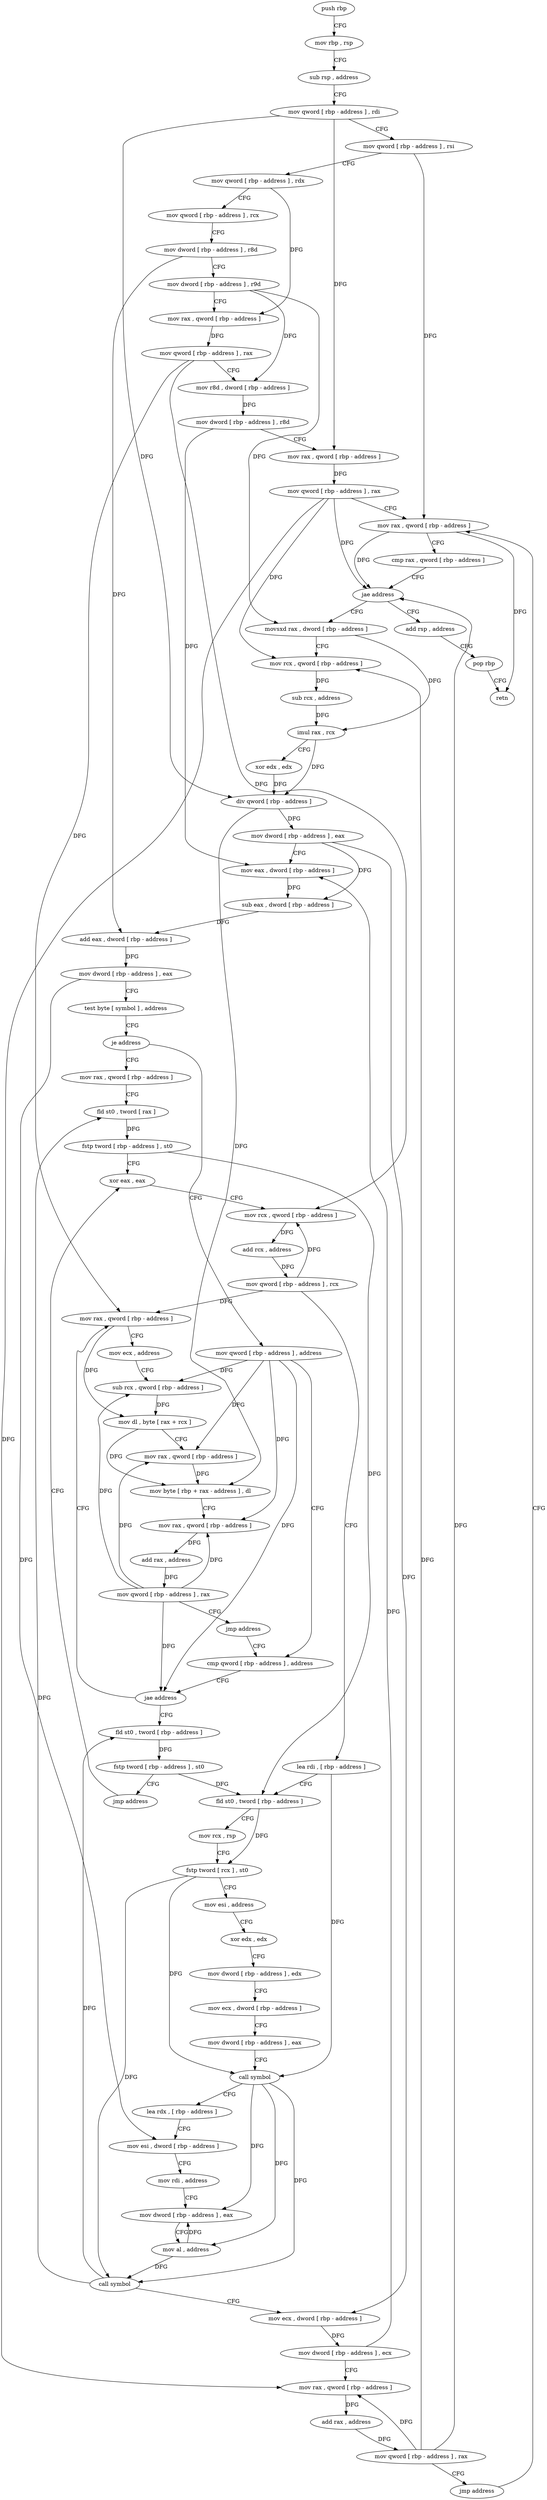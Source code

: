 digraph "func" {
"4216384" [label = "push rbp" ]
"4216385" [label = "mov rbp , rsp" ]
"4216388" [label = "sub rsp , address" ]
"4216395" [label = "mov qword [ rbp - address ] , rdi" ]
"4216399" [label = "mov qword [ rbp - address ] , rsi" ]
"4216403" [label = "mov qword [ rbp - address ] , rdx" ]
"4216407" [label = "mov qword [ rbp - address ] , rcx" ]
"4216411" [label = "mov dword [ rbp - address ] , r8d" ]
"4216415" [label = "mov dword [ rbp - address ] , r9d" ]
"4216419" [label = "mov rax , qword [ rbp - address ]" ]
"4216423" [label = "mov qword [ rbp - address ] , rax" ]
"4216427" [label = "mov r8d , dword [ rbp - address ]" ]
"4216431" [label = "mov dword [ rbp - address ] , r8d" ]
"4216435" [label = "mov rax , qword [ rbp - address ]" ]
"4216439" [label = "mov qword [ rbp - address ] , rax" ]
"4216443" [label = "mov rax , qword [ rbp - address ]" ]
"4216710" [label = "add rsp , address" ]
"4216717" [label = "pop rbp" ]
"4216718" [label = "retn" ]
"4216457" [label = "movsxd rax , dword [ rbp - address ]" ]
"4216461" [label = "mov rcx , qword [ rbp - address ]" ]
"4216465" [label = "sub rcx , address" ]
"4216472" [label = "imul rax , rcx" ]
"4216476" [label = "xor edx , edx" ]
"4216478" [label = "div qword [ rbp - address ]" ]
"4216482" [label = "mov dword [ rbp - address ] , eax" ]
"4216485" [label = "mov eax , dword [ rbp - address ]" ]
"4216488" [label = "sub eax , dword [ rbp - address ]" ]
"4216491" [label = "add eax , dword [ rbp - address ]" ]
"4216494" [label = "mov dword [ rbp - address ] , eax" ]
"4216497" [label = "test byte [ symbol ] , address" ]
"4216505" [label = "je address" ]
"4216584" [label = "mov rax , qword [ rbp - address ]" ]
"4216511" [label = "mov qword [ rbp - address ] , address" ]
"4216588" [label = "fld st0 , tword [ rax ]" ]
"4216590" [label = "fstp tword [ rbp - address ] , st0" ]
"4216593" [label = "xor eax , eax" ]
"4216519" [label = "cmp qword [ rbp - address ] , address" ]
"4216447" [label = "cmp rax , qword [ rbp - address ]" ]
"4216451" [label = "jae address" ]
"4216573" [label = "fld st0 , tword [ rbp - address ]" ]
"4216576" [label = "fstp tword [ rbp - address ] , st0" ]
"4216579" [label = "jmp address" ]
"4216530" [label = "mov rax , qword [ rbp - address ]" ]
"4216534" [label = "mov ecx , address" ]
"4216539" [label = "sub rcx , qword [ rbp - address ]" ]
"4216543" [label = "mov dl , byte [ rax + rcx ]" ]
"4216546" [label = "mov rax , qword [ rbp - address ]" ]
"4216550" [label = "mov byte [ rbp + rax - address ] , dl" ]
"4216554" [label = "mov rax , qword [ rbp - address ]" ]
"4216558" [label = "add rax , address" ]
"4216564" [label = "mov qword [ rbp - address ] , rax" ]
"4216568" [label = "jmp address" ]
"4216595" [label = "mov rcx , qword [ rbp - address ]" ]
"4216599" [label = "add rcx , address" ]
"4216603" [label = "mov qword [ rbp - address ] , rcx" ]
"4216607" [label = "lea rdi , [ rbp - address ]" ]
"4216614" [label = "fld st0 , tword [ rbp - address ]" ]
"4216617" [label = "mov rcx , rsp" ]
"4216620" [label = "fstp tword [ rcx ] , st0" ]
"4216622" [label = "mov esi , address" ]
"4216627" [label = "xor edx , edx" ]
"4216629" [label = "mov dword [ rbp - address ] , edx" ]
"4216635" [label = "mov ecx , dword [ rbp - address ]" ]
"4216641" [label = "mov dword [ rbp - address ] , eax" ]
"4216647" [label = "call symbol" ]
"4216652" [label = "lea rdx , [ rbp - address ]" ]
"4216659" [label = "mov esi , dword [ rbp - address ]" ]
"4216662" [label = "mov rdi , address" ]
"4216672" [label = "mov dword [ rbp - address ] , eax" ]
"4216678" [label = "mov al , address" ]
"4216680" [label = "call symbol" ]
"4216685" [label = "mov ecx , dword [ rbp - address ]" ]
"4216688" [label = "mov dword [ rbp - address ] , ecx" ]
"4216691" [label = "mov rax , qword [ rbp - address ]" ]
"4216695" [label = "add rax , address" ]
"4216701" [label = "mov qword [ rbp - address ] , rax" ]
"4216705" [label = "jmp address" ]
"4216524" [label = "jae address" ]
"4216384" -> "4216385" [ label = "CFG" ]
"4216385" -> "4216388" [ label = "CFG" ]
"4216388" -> "4216395" [ label = "CFG" ]
"4216395" -> "4216399" [ label = "CFG" ]
"4216395" -> "4216435" [ label = "DFG" ]
"4216395" -> "4216478" [ label = "DFG" ]
"4216399" -> "4216403" [ label = "CFG" ]
"4216399" -> "4216443" [ label = "DFG" ]
"4216403" -> "4216407" [ label = "CFG" ]
"4216403" -> "4216419" [ label = "DFG" ]
"4216407" -> "4216411" [ label = "CFG" ]
"4216411" -> "4216415" [ label = "CFG" ]
"4216411" -> "4216491" [ label = "DFG" ]
"4216415" -> "4216419" [ label = "CFG" ]
"4216415" -> "4216427" [ label = "DFG" ]
"4216415" -> "4216457" [ label = "DFG" ]
"4216419" -> "4216423" [ label = "DFG" ]
"4216423" -> "4216427" [ label = "CFG" ]
"4216423" -> "4216595" [ label = "DFG" ]
"4216423" -> "4216530" [ label = "DFG" ]
"4216427" -> "4216431" [ label = "DFG" ]
"4216431" -> "4216435" [ label = "CFG" ]
"4216431" -> "4216485" [ label = "DFG" ]
"4216435" -> "4216439" [ label = "DFG" ]
"4216439" -> "4216443" [ label = "CFG" ]
"4216439" -> "4216451" [ label = "DFG" ]
"4216439" -> "4216461" [ label = "DFG" ]
"4216439" -> "4216691" [ label = "DFG" ]
"4216443" -> "4216447" [ label = "CFG" ]
"4216443" -> "4216451" [ label = "DFG" ]
"4216443" -> "4216718" [ label = "DFG" ]
"4216710" -> "4216717" [ label = "CFG" ]
"4216717" -> "4216718" [ label = "CFG" ]
"4216457" -> "4216461" [ label = "CFG" ]
"4216457" -> "4216472" [ label = "DFG" ]
"4216461" -> "4216465" [ label = "DFG" ]
"4216465" -> "4216472" [ label = "DFG" ]
"4216472" -> "4216476" [ label = "CFG" ]
"4216472" -> "4216478" [ label = "DFG" ]
"4216476" -> "4216478" [ label = "DFG" ]
"4216478" -> "4216482" [ label = "DFG" ]
"4216478" -> "4216550" [ label = "DFG" ]
"4216482" -> "4216485" [ label = "CFG" ]
"4216482" -> "4216488" [ label = "DFG" ]
"4216482" -> "4216685" [ label = "DFG" ]
"4216485" -> "4216488" [ label = "DFG" ]
"4216488" -> "4216491" [ label = "DFG" ]
"4216491" -> "4216494" [ label = "DFG" ]
"4216494" -> "4216497" [ label = "CFG" ]
"4216494" -> "4216659" [ label = "DFG" ]
"4216497" -> "4216505" [ label = "CFG" ]
"4216505" -> "4216584" [ label = "CFG" ]
"4216505" -> "4216511" [ label = "CFG" ]
"4216584" -> "4216588" [ label = "CFG" ]
"4216511" -> "4216519" [ label = "CFG" ]
"4216511" -> "4216524" [ label = "DFG" ]
"4216511" -> "4216539" [ label = "DFG" ]
"4216511" -> "4216546" [ label = "DFG" ]
"4216511" -> "4216554" [ label = "DFG" ]
"4216588" -> "4216590" [ label = "DFG" ]
"4216590" -> "4216593" [ label = "CFG" ]
"4216590" -> "4216614" [ label = "DFG" ]
"4216593" -> "4216595" [ label = "CFG" ]
"4216519" -> "4216524" [ label = "CFG" ]
"4216447" -> "4216451" [ label = "CFG" ]
"4216451" -> "4216710" [ label = "CFG" ]
"4216451" -> "4216457" [ label = "CFG" ]
"4216573" -> "4216576" [ label = "DFG" ]
"4216576" -> "4216579" [ label = "CFG" ]
"4216576" -> "4216614" [ label = "DFG" ]
"4216579" -> "4216593" [ label = "CFG" ]
"4216530" -> "4216534" [ label = "CFG" ]
"4216530" -> "4216543" [ label = "DFG" ]
"4216534" -> "4216539" [ label = "CFG" ]
"4216539" -> "4216543" [ label = "DFG" ]
"4216543" -> "4216546" [ label = "CFG" ]
"4216543" -> "4216550" [ label = "DFG" ]
"4216546" -> "4216550" [ label = "DFG" ]
"4216550" -> "4216554" [ label = "CFG" ]
"4216554" -> "4216558" [ label = "DFG" ]
"4216558" -> "4216564" [ label = "DFG" ]
"4216564" -> "4216568" [ label = "CFG" ]
"4216564" -> "4216524" [ label = "DFG" ]
"4216564" -> "4216539" [ label = "DFG" ]
"4216564" -> "4216546" [ label = "DFG" ]
"4216564" -> "4216554" [ label = "DFG" ]
"4216568" -> "4216519" [ label = "CFG" ]
"4216595" -> "4216599" [ label = "DFG" ]
"4216599" -> "4216603" [ label = "DFG" ]
"4216603" -> "4216607" [ label = "CFG" ]
"4216603" -> "4216595" [ label = "DFG" ]
"4216603" -> "4216530" [ label = "DFG" ]
"4216607" -> "4216614" [ label = "CFG" ]
"4216607" -> "4216647" [ label = "DFG" ]
"4216614" -> "4216617" [ label = "CFG" ]
"4216614" -> "4216620" [ label = "DFG" ]
"4216617" -> "4216620" [ label = "CFG" ]
"4216620" -> "4216622" [ label = "CFG" ]
"4216620" -> "4216647" [ label = "DFG" ]
"4216620" -> "4216680" [ label = "DFG" ]
"4216622" -> "4216627" [ label = "CFG" ]
"4216627" -> "4216629" [ label = "CFG" ]
"4216629" -> "4216635" [ label = "CFG" ]
"4216635" -> "4216641" [ label = "CFG" ]
"4216641" -> "4216647" [ label = "CFG" ]
"4216647" -> "4216652" [ label = "CFG" ]
"4216647" -> "4216672" [ label = "DFG" ]
"4216647" -> "4216678" [ label = "DFG" ]
"4216647" -> "4216680" [ label = "DFG" ]
"4216652" -> "4216659" [ label = "CFG" ]
"4216659" -> "4216662" [ label = "CFG" ]
"4216662" -> "4216672" [ label = "CFG" ]
"4216672" -> "4216678" [ label = "CFG" ]
"4216678" -> "4216680" [ label = "DFG" ]
"4216678" -> "4216672" [ label = "DFG" ]
"4216680" -> "4216685" [ label = "CFG" ]
"4216680" -> "4216588" [ label = "DFG" ]
"4216680" -> "4216573" [ label = "DFG" ]
"4216685" -> "4216688" [ label = "DFG" ]
"4216688" -> "4216691" [ label = "CFG" ]
"4216688" -> "4216485" [ label = "DFG" ]
"4216691" -> "4216695" [ label = "DFG" ]
"4216695" -> "4216701" [ label = "DFG" ]
"4216701" -> "4216705" [ label = "CFG" ]
"4216701" -> "4216451" [ label = "DFG" ]
"4216701" -> "4216461" [ label = "DFG" ]
"4216701" -> "4216691" [ label = "DFG" ]
"4216705" -> "4216443" [ label = "CFG" ]
"4216524" -> "4216573" [ label = "CFG" ]
"4216524" -> "4216530" [ label = "CFG" ]
}
